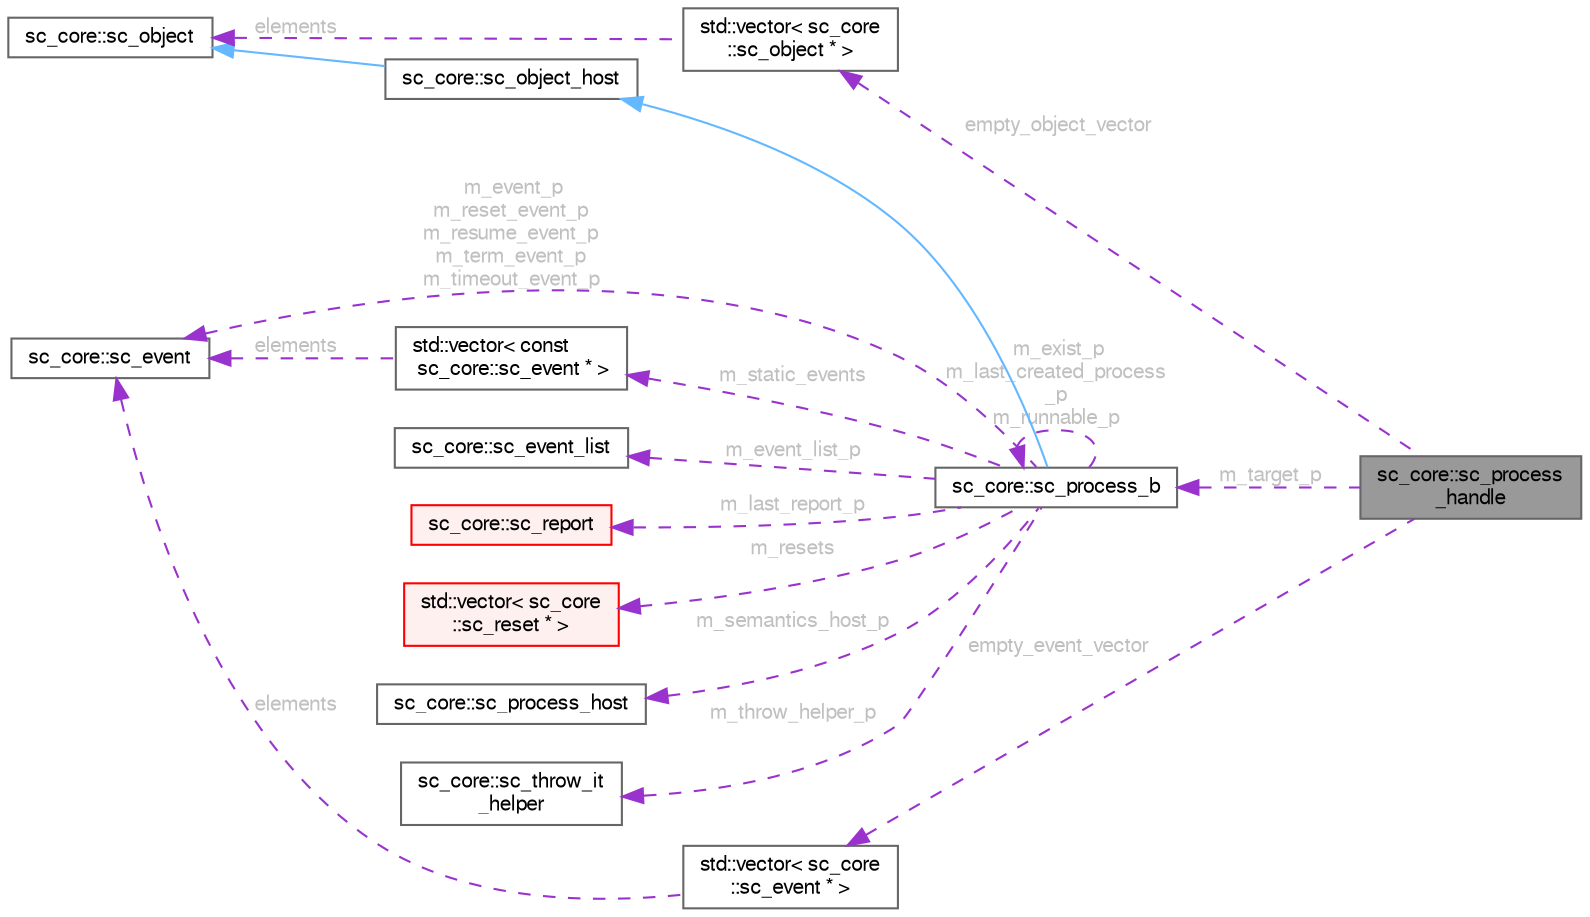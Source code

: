 digraph "sc_core::sc_process_handle"
{
 // LATEX_PDF_SIZE
  bgcolor="transparent";
  edge [fontname=FreeSans,fontsize=10,labelfontname=FreeSans,labelfontsize=10];
  node [fontname=FreeSans,fontsize=10,shape=box,height=0.2,width=0.4];
  rankdir="LR";
  Node1 [id="Node000001",label="sc_core::sc_process\l_handle",height=0.2,width=0.4,color="gray40", fillcolor="grey60", style="filled", fontcolor="black",tooltip=" "];
  Node2 -> Node1 [id="edge1_Node000001_Node000002",dir="back",color="darkorchid3",style="dashed",tooltip=" ",label=" m_target_p",fontcolor="grey" ];
  Node2 [id="Node000002",label="sc_core::sc_process_b",height=0.2,width=0.4,color="gray40", fillcolor="white", style="filled",URL="$a02157.html",tooltip=" "];
  Node3 -> Node2 [id="edge2_Node000002_Node000003",dir="back",color="steelblue1",style="solid",tooltip=" "];
  Node3 [id="Node000003",label="sc_core::sc_object_host",height=0.2,width=0.4,color="gray40", fillcolor="white", style="filled",URL="$a02129.html",tooltip=" "];
  Node4 -> Node3 [id="edge3_Node000003_Node000004",dir="back",color="steelblue1",style="solid",tooltip=" "];
  Node4 [id="Node000004",label="sc_core::sc_object",height=0.2,width=0.4,color="gray40", fillcolor="white", style="filled",URL="$a02125.html",tooltip=" "];
  Node5 -> Node2 [id="edge4_Node000002_Node000005",dir="back",color="darkorchid3",style="dashed",tooltip=" ",label=" m_event_p\nm_reset_event_p\nm_resume_event_p\nm_term_event_p\nm_timeout_event_p",fontcolor="grey" ];
  Node5 [id="Node000005",label="sc_core::sc_event",height=0.2,width=0.4,color="gray40", fillcolor="white", style="filled",URL="$a02053.html",tooltip=" "];
  Node6 -> Node2 [id="edge5_Node000002_Node000006",dir="back",color="darkorchid3",style="dashed",tooltip=" ",label=" m_event_list_p",fontcolor="grey" ];
  Node6 [id="Node000006",label="sc_core::sc_event_list",height=0.2,width=0.4,color="gray40", fillcolor="white", style="filled",URL="$a02041.html",tooltip=" "];
  Node2 -> Node2 [id="edge6_Node000002_Node000002",dir="back",color="darkorchid3",style="dashed",tooltip=" ",label=" m_exist_p\nm_last_created_process\l_p\nm_runnable_p",fontcolor="grey" ];
  Node7 -> Node2 [id="edge7_Node000002_Node000007",dir="back",color="darkorchid3",style="dashed",tooltip=" ",label=" m_last_report_p",fontcolor="grey" ];
  Node7 [id="Node000007",label="sc_core::sc_report",height=0.2,width=0.4,color="red", fillcolor="#FFF0F0", style="filled",URL="$a02353.html",tooltip=" "];
  Node11 -> Node2 [id="edge8_Node000002_Node000011",dir="back",color="darkorchid3",style="dashed",tooltip=" ",label=" m_resets",fontcolor="grey" ];
  Node11 [id="Node000011",label="std::vector\< sc_core\l::sc_reset * \>",height=0.2,width=0.4,color="red", fillcolor="#FFF0F0", style="filled",tooltip=" "];
  Node17 -> Node2 [id="edge9_Node000002_Node000017",dir="back",color="darkorchid3",style="dashed",tooltip=" ",label=" m_semantics_host_p",fontcolor="grey" ];
  Node17 [id="Node000017",label="sc_core::sc_process_host",height=0.2,width=0.4,color="gray40", fillcolor="white", style="filled",URL="$a02141.html",tooltip=" "];
  Node18 -> Node2 [id="edge10_Node000002_Node000018",dir="back",color="darkorchid3",style="dashed",tooltip=" ",label=" m_static_events",fontcolor="grey" ];
  Node18 [id="Node000018",label="std::vector\< const\l sc_core::sc_event * \>",height=0.2,width=0.4,color="gray40", fillcolor="white", style="filled",tooltip=" "];
  Node5 -> Node18 [id="edge11_Node000018_Node000005",dir="back",color="darkorchid3",style="dashed",tooltip=" ",label=" elements",fontcolor="grey" ];
  Node19 -> Node2 [id="edge12_Node000002_Node000019",dir="back",color="darkorchid3",style="dashed",tooltip=" ",label=" m_throw_helper_p",fontcolor="grey" ];
  Node19 [id="Node000019",label="sc_core::sc_throw_it\l_helper",height=0.2,width=0.4,color="gray40", fillcolor="white", style="filled",URL="$a02149.html",tooltip=" "];
  Node20 -> Node1 [id="edge13_Node000001_Node000020",dir="back",color="darkorchid3",style="dashed",tooltip=" ",label=" empty_event_vector",fontcolor="grey" ];
  Node20 [id="Node000020",label="std::vector\< sc_core\l::sc_event * \>",height=0.2,width=0.4,color="gray40", fillcolor="white", style="filled",tooltip=" "];
  Node5 -> Node20 [id="edge14_Node000020_Node000005",dir="back",color="darkorchid3",style="dashed",tooltip=" ",label=" elements",fontcolor="grey" ];
  Node21 -> Node1 [id="edge15_Node000001_Node000021",dir="back",color="darkorchid3",style="dashed",tooltip=" ",label=" empty_object_vector",fontcolor="grey" ];
  Node21 [id="Node000021",label="std::vector\< sc_core\l::sc_object * \>",height=0.2,width=0.4,color="gray40", fillcolor="white", style="filled",tooltip=" "];
  Node4 -> Node21 [id="edge16_Node000021_Node000004",dir="back",color="darkorchid3",style="dashed",tooltip=" ",label=" elements",fontcolor="grey" ];
}
